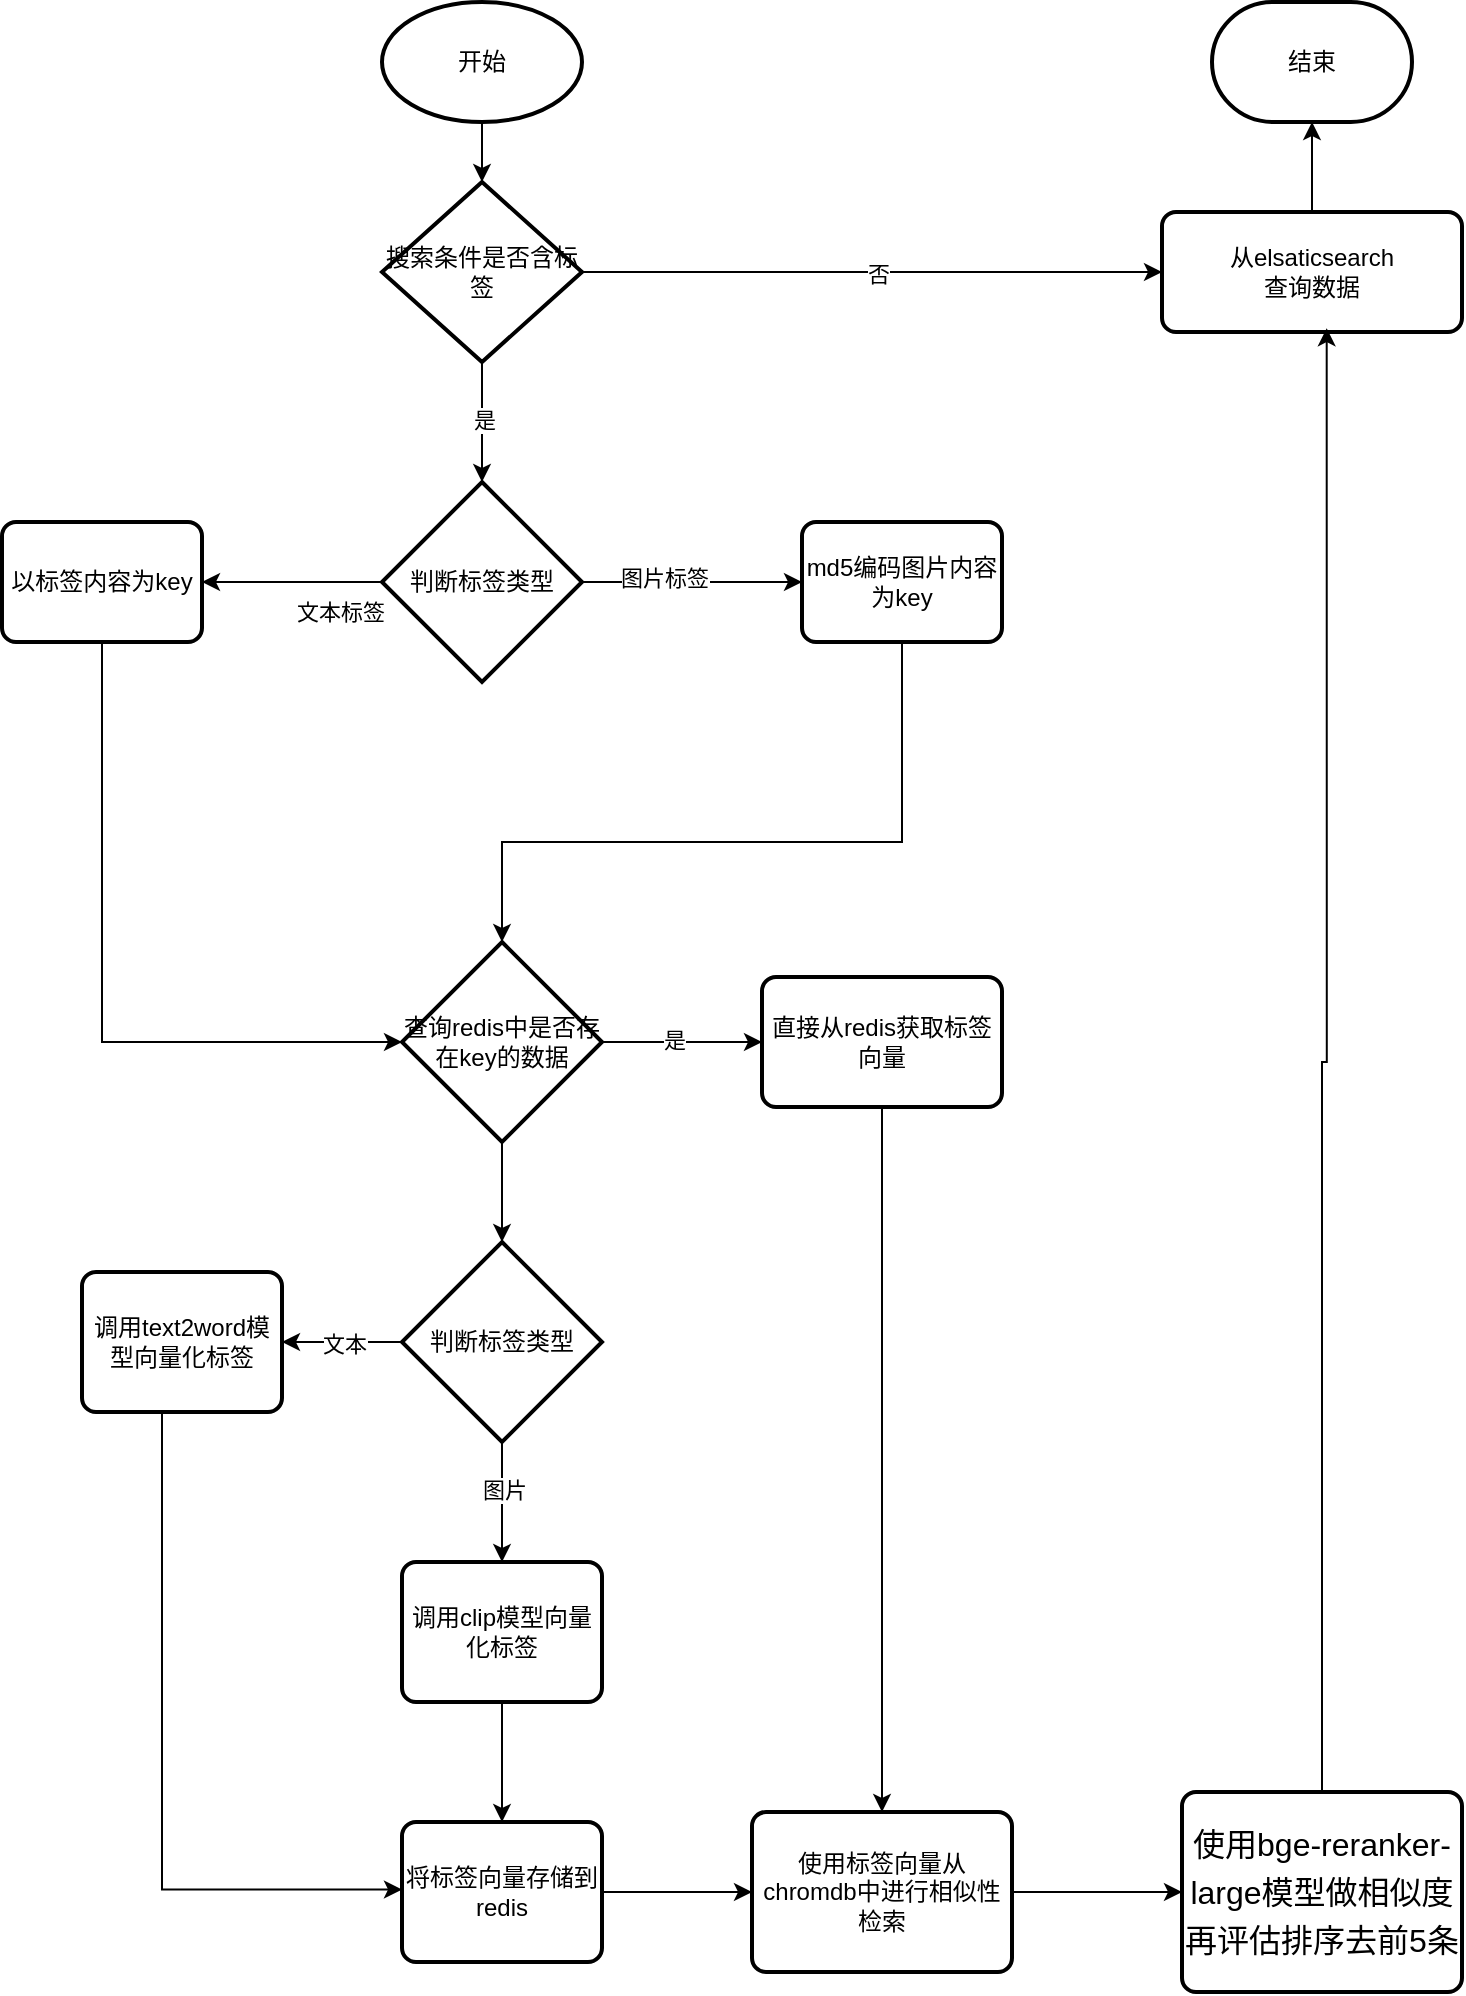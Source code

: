 <mxfile version="24.7.6">
  <diagram name="第 1 页" id="L7ALKmF4uk7rLEOrv7Fg">
    <mxGraphModel dx="1114" dy="615" grid="1" gridSize="10" guides="1" tooltips="1" connect="1" arrows="1" fold="1" page="1" pageScale="1" pageWidth="827" pageHeight="1169" math="0" shadow="0">
      <root>
        <mxCell id="0" />
        <mxCell id="1" parent="0" />
        <mxCell id="hkgGiY7dyy34-9UkWXDh-3" value="" style="edgeStyle=orthogonalEdgeStyle;rounded=0;orthogonalLoop=1;jettySize=auto;html=1;" edge="1" parent="1" source="hkgGiY7dyy34-9UkWXDh-1" target="hkgGiY7dyy34-9UkWXDh-2">
          <mxGeometry relative="1" as="geometry" />
        </mxCell>
        <mxCell id="hkgGiY7dyy34-9UkWXDh-4" value="否" style="edgeLabel;html=1;align=center;verticalAlign=middle;resizable=0;points=[];" vertex="1" connectable="0" parent="hkgGiY7dyy34-9UkWXDh-3">
          <mxGeometry x="0.019" y="-1" relative="1" as="geometry">
            <mxPoint as="offset" />
          </mxGeometry>
        </mxCell>
        <mxCell id="hkgGiY7dyy34-9UkWXDh-6" value="" style="edgeStyle=orthogonalEdgeStyle;rounded=0;orthogonalLoop=1;jettySize=auto;html=1;entryX=0.5;entryY=0;entryDx=0;entryDy=0;entryPerimeter=0;" edge="1" parent="1" source="hkgGiY7dyy34-9UkWXDh-1" target="hkgGiY7dyy34-9UkWXDh-8">
          <mxGeometry relative="1" as="geometry">
            <mxPoint x="300" y="240" as="targetPoint" />
          </mxGeometry>
        </mxCell>
        <mxCell id="hkgGiY7dyy34-9UkWXDh-7" value="是" style="edgeLabel;html=1;align=center;verticalAlign=middle;resizable=0;points=[];" vertex="1" connectable="0" parent="hkgGiY7dyy34-9UkWXDh-6">
          <mxGeometry x="-0.027" y="1" relative="1" as="geometry">
            <mxPoint as="offset" />
          </mxGeometry>
        </mxCell>
        <mxCell id="hkgGiY7dyy34-9UkWXDh-1" value="搜索条件是否含标签" style="strokeWidth=2;html=1;shape=mxgraph.flowchart.decision;whiteSpace=wrap;" vertex="1" parent="1">
          <mxGeometry x="250" y="100" width="100" height="90" as="geometry" />
        </mxCell>
        <mxCell id="hkgGiY7dyy34-9UkWXDh-51" value="" style="edgeStyle=orthogonalEdgeStyle;rounded=0;orthogonalLoop=1;jettySize=auto;html=1;" edge="1" parent="1" source="hkgGiY7dyy34-9UkWXDh-2" target="hkgGiY7dyy34-9UkWXDh-50">
          <mxGeometry relative="1" as="geometry" />
        </mxCell>
        <mxCell id="hkgGiY7dyy34-9UkWXDh-2" value="从elsaticsearch&lt;div&gt;查询数据&lt;/div&gt;" style="rounded=1;whiteSpace=wrap;html=1;absoluteArcSize=1;arcSize=14;strokeWidth=2;" vertex="1" parent="1">
          <mxGeometry x="640" y="115" width="150" height="60" as="geometry" />
        </mxCell>
        <mxCell id="hkgGiY7dyy34-9UkWXDh-10" value="" style="edgeStyle=orthogonalEdgeStyle;rounded=0;orthogonalLoop=1;jettySize=auto;html=1;" edge="1" parent="1" source="hkgGiY7dyy34-9UkWXDh-8" target="hkgGiY7dyy34-9UkWXDh-9">
          <mxGeometry relative="1" as="geometry" />
        </mxCell>
        <mxCell id="hkgGiY7dyy34-9UkWXDh-11" value="图片标签" style="edgeLabel;html=1;align=center;verticalAlign=middle;resizable=0;points=[];" vertex="1" connectable="0" parent="hkgGiY7dyy34-9UkWXDh-10">
          <mxGeometry x="-0.262" y="2" relative="1" as="geometry">
            <mxPoint as="offset" />
          </mxGeometry>
        </mxCell>
        <mxCell id="hkgGiY7dyy34-9UkWXDh-13" value="" style="edgeStyle=orthogonalEdgeStyle;rounded=0;orthogonalLoop=1;jettySize=auto;html=1;" edge="1" parent="1" source="hkgGiY7dyy34-9UkWXDh-8" target="hkgGiY7dyy34-9UkWXDh-12">
          <mxGeometry relative="1" as="geometry" />
        </mxCell>
        <mxCell id="hkgGiY7dyy34-9UkWXDh-14" value="文本标签" style="edgeLabel;html=1;align=center;verticalAlign=middle;resizable=0;points=[];" vertex="1" connectable="0" parent="hkgGiY7dyy34-9UkWXDh-13">
          <mxGeometry x="-0.627" y="4" relative="1" as="geometry">
            <mxPoint x="-4" y="11" as="offset" />
          </mxGeometry>
        </mxCell>
        <mxCell id="hkgGiY7dyy34-9UkWXDh-8" value="判断标签类型" style="strokeWidth=2;html=1;shape=mxgraph.flowchart.decision;whiteSpace=wrap;" vertex="1" parent="1">
          <mxGeometry x="250" y="250" width="100" height="100" as="geometry" />
        </mxCell>
        <mxCell id="hkgGiY7dyy34-9UkWXDh-9" value="md5编码图片内容为key" style="rounded=1;whiteSpace=wrap;html=1;absoluteArcSize=1;arcSize=14;strokeWidth=2;" vertex="1" parent="1">
          <mxGeometry x="460" y="270" width="100" height="60" as="geometry" />
        </mxCell>
        <mxCell id="hkgGiY7dyy34-9UkWXDh-18" value="" style="edgeStyle=orthogonalEdgeStyle;rounded=0;orthogonalLoop=1;jettySize=auto;html=1;" edge="1" parent="1" source="hkgGiY7dyy34-9UkWXDh-12" target="hkgGiY7dyy34-9UkWXDh-16">
          <mxGeometry relative="1" as="geometry">
            <Array as="points">
              <mxPoint x="110" y="530" />
            </Array>
          </mxGeometry>
        </mxCell>
        <mxCell id="hkgGiY7dyy34-9UkWXDh-12" value="以标签内容为key" style="rounded=1;whiteSpace=wrap;html=1;absoluteArcSize=1;arcSize=14;strokeWidth=2;" vertex="1" parent="1">
          <mxGeometry x="60" y="270" width="100" height="60" as="geometry" />
        </mxCell>
        <mxCell id="hkgGiY7dyy34-9UkWXDh-21" value="" style="edgeStyle=orthogonalEdgeStyle;rounded=0;orthogonalLoop=1;jettySize=auto;html=1;" edge="1" parent="1" source="hkgGiY7dyy34-9UkWXDh-16" target="hkgGiY7dyy34-9UkWXDh-20">
          <mxGeometry relative="1" as="geometry" />
        </mxCell>
        <mxCell id="hkgGiY7dyy34-9UkWXDh-22" value="是" style="edgeLabel;html=1;align=center;verticalAlign=middle;resizable=0;points=[];" vertex="1" connectable="0" parent="hkgGiY7dyy34-9UkWXDh-21">
          <mxGeometry x="-0.108" y="1" relative="1" as="geometry">
            <mxPoint as="offset" />
          </mxGeometry>
        </mxCell>
        <mxCell id="hkgGiY7dyy34-9UkWXDh-27" value="" style="edgeStyle=orthogonalEdgeStyle;rounded=0;orthogonalLoop=1;jettySize=auto;html=1;" edge="1" parent="1" source="hkgGiY7dyy34-9UkWXDh-16" target="hkgGiY7dyy34-9UkWXDh-26">
          <mxGeometry relative="1" as="geometry" />
        </mxCell>
        <mxCell id="hkgGiY7dyy34-9UkWXDh-16" value="查询redis中是否存在key的数据" style="strokeWidth=2;html=1;shape=mxgraph.flowchart.decision;whiteSpace=wrap;" vertex="1" parent="1">
          <mxGeometry x="260" y="480" width="100" height="100" as="geometry" />
        </mxCell>
        <mxCell id="hkgGiY7dyy34-9UkWXDh-19" style="edgeStyle=orthogonalEdgeStyle;rounded=0;orthogonalLoop=1;jettySize=auto;html=1;entryX=0.5;entryY=0;entryDx=0;entryDy=0;entryPerimeter=0;" edge="1" parent="1" source="hkgGiY7dyy34-9UkWXDh-9" target="hkgGiY7dyy34-9UkWXDh-16">
          <mxGeometry relative="1" as="geometry">
            <mxPoint x="310" y="470" as="targetPoint" />
            <Array as="points">
              <mxPoint x="510" y="430" />
              <mxPoint x="310" y="430" />
            </Array>
          </mxGeometry>
        </mxCell>
        <mxCell id="hkgGiY7dyy34-9UkWXDh-43" style="edgeStyle=orthogonalEdgeStyle;rounded=0;orthogonalLoop=1;jettySize=auto;html=1;entryX=0.5;entryY=0;entryDx=0;entryDy=0;" edge="1" parent="1" source="hkgGiY7dyy34-9UkWXDh-20" target="hkgGiY7dyy34-9UkWXDh-40">
          <mxGeometry relative="1" as="geometry" />
        </mxCell>
        <mxCell id="hkgGiY7dyy34-9UkWXDh-20" value="直接从redis获取标签向量" style="rounded=1;whiteSpace=wrap;html=1;absoluteArcSize=1;arcSize=14;strokeWidth=2;" vertex="1" parent="1">
          <mxGeometry x="440" y="497.5" width="120" height="65" as="geometry" />
        </mxCell>
        <mxCell id="hkgGiY7dyy34-9UkWXDh-29" value="" style="edgeStyle=orthogonalEdgeStyle;rounded=0;orthogonalLoop=1;jettySize=auto;html=1;" edge="1" parent="1" source="hkgGiY7dyy34-9UkWXDh-26" target="hkgGiY7dyy34-9UkWXDh-28">
          <mxGeometry relative="1" as="geometry" />
        </mxCell>
        <mxCell id="hkgGiY7dyy34-9UkWXDh-32" value="文本" style="edgeLabel;html=1;align=center;verticalAlign=middle;resizable=0;points=[];" vertex="1" connectable="0" parent="hkgGiY7dyy34-9UkWXDh-29">
          <mxGeometry x="-0.022" y="1" relative="1" as="geometry">
            <mxPoint as="offset" />
          </mxGeometry>
        </mxCell>
        <mxCell id="hkgGiY7dyy34-9UkWXDh-31" value="" style="edgeStyle=orthogonalEdgeStyle;rounded=0;orthogonalLoop=1;jettySize=auto;html=1;" edge="1" parent="1" source="hkgGiY7dyy34-9UkWXDh-26" target="hkgGiY7dyy34-9UkWXDh-30">
          <mxGeometry relative="1" as="geometry" />
        </mxCell>
        <mxCell id="hkgGiY7dyy34-9UkWXDh-33" value="图片" style="edgeLabel;html=1;align=center;verticalAlign=middle;resizable=0;points=[];" vertex="1" connectable="0" parent="hkgGiY7dyy34-9UkWXDh-31">
          <mxGeometry x="-0.222" y="1" relative="1" as="geometry">
            <mxPoint as="offset" />
          </mxGeometry>
        </mxCell>
        <mxCell id="hkgGiY7dyy34-9UkWXDh-26" value="判断标签类型" style="strokeWidth=2;html=1;shape=mxgraph.flowchart.decision;whiteSpace=wrap;" vertex="1" parent="1">
          <mxGeometry x="260" y="630" width="100" height="100" as="geometry" />
        </mxCell>
        <mxCell id="hkgGiY7dyy34-9UkWXDh-39" style="edgeStyle=orthogonalEdgeStyle;rounded=0;orthogonalLoop=1;jettySize=auto;html=1;entryX=0;entryY=0.75;entryDx=0;entryDy=0;exitX=0.5;exitY=1;exitDx=0;exitDy=0;" edge="1" parent="1" source="hkgGiY7dyy34-9UkWXDh-28">
          <mxGeometry relative="1" as="geometry">
            <mxPoint x="140" y="696.25" as="sourcePoint" />
            <mxPoint x="260" y="953.75" as="targetPoint" />
            <Array as="points">
              <mxPoint x="140" y="715" />
              <mxPoint x="140" y="954" />
            </Array>
          </mxGeometry>
        </mxCell>
        <mxCell id="hkgGiY7dyy34-9UkWXDh-28" value="调用text2word模型向量化标签" style="rounded=1;whiteSpace=wrap;html=1;absoluteArcSize=1;arcSize=14;strokeWidth=2;" vertex="1" parent="1">
          <mxGeometry x="100" y="645" width="100" height="70" as="geometry" />
        </mxCell>
        <mxCell id="hkgGiY7dyy34-9UkWXDh-38" value="" style="edgeStyle=orthogonalEdgeStyle;rounded=0;orthogonalLoop=1;jettySize=auto;html=1;" edge="1" parent="1" source="hkgGiY7dyy34-9UkWXDh-30" target="hkgGiY7dyy34-9UkWXDh-34">
          <mxGeometry relative="1" as="geometry" />
        </mxCell>
        <mxCell id="hkgGiY7dyy34-9UkWXDh-30" value="调用clip模型向量化标签" style="rounded=1;whiteSpace=wrap;html=1;absoluteArcSize=1;arcSize=14;strokeWidth=2;" vertex="1" parent="1">
          <mxGeometry x="260" y="790" width="100" height="70" as="geometry" />
        </mxCell>
        <mxCell id="hkgGiY7dyy34-9UkWXDh-41" value="" style="edgeStyle=orthogonalEdgeStyle;rounded=0;orthogonalLoop=1;jettySize=auto;html=1;" edge="1" parent="1" source="hkgGiY7dyy34-9UkWXDh-34" target="hkgGiY7dyy34-9UkWXDh-40">
          <mxGeometry relative="1" as="geometry" />
        </mxCell>
        <mxCell id="hkgGiY7dyy34-9UkWXDh-34" value="将标签向量存储到redis" style="rounded=1;whiteSpace=wrap;html=1;absoluteArcSize=1;arcSize=14;strokeWidth=2;" vertex="1" parent="1">
          <mxGeometry x="260" y="920" width="100" height="70" as="geometry" />
        </mxCell>
        <mxCell id="hkgGiY7dyy34-9UkWXDh-45" value="" style="edgeStyle=orthogonalEdgeStyle;rounded=0;orthogonalLoop=1;jettySize=auto;html=1;" edge="1" parent="1" source="hkgGiY7dyy34-9UkWXDh-40" target="hkgGiY7dyy34-9UkWXDh-44">
          <mxGeometry relative="1" as="geometry" />
        </mxCell>
        <mxCell id="hkgGiY7dyy34-9UkWXDh-40" value="使用标签向量从chromdb中进行相似性检索" style="rounded=1;whiteSpace=wrap;html=1;absoluteArcSize=1;arcSize=14;strokeWidth=2;" vertex="1" parent="1">
          <mxGeometry x="435" y="915" width="130" height="80" as="geometry" />
        </mxCell>
        <mxCell id="hkgGiY7dyy34-9UkWXDh-44" value="&lt;span style=&quot;font-size: 12pt; line-height: 150%;&quot; lang=&quot;EN-US&quot;&gt;使用bge-reranker-large模型做相似度再评估排序去前5条&lt;/span&gt;" style="rounded=1;whiteSpace=wrap;html=1;absoluteArcSize=1;arcSize=14;strokeWidth=2;" vertex="1" parent="1">
          <mxGeometry x="650" y="905" width="140" height="100" as="geometry" />
        </mxCell>
        <mxCell id="hkgGiY7dyy34-9UkWXDh-46" style="edgeStyle=orthogonalEdgeStyle;rounded=0;orthogonalLoop=1;jettySize=auto;html=1;entryX=0.549;entryY=0.968;entryDx=0;entryDy=0;entryPerimeter=0;" edge="1" parent="1" source="hkgGiY7dyy34-9UkWXDh-44" target="hkgGiY7dyy34-9UkWXDh-2">
          <mxGeometry relative="1" as="geometry" />
        </mxCell>
        <mxCell id="hkgGiY7dyy34-9UkWXDh-49" value="" style="edgeStyle=orthogonalEdgeStyle;rounded=0;orthogonalLoop=1;jettySize=auto;html=1;" edge="1" parent="1" source="hkgGiY7dyy34-9UkWXDh-48" target="hkgGiY7dyy34-9UkWXDh-1">
          <mxGeometry relative="1" as="geometry" />
        </mxCell>
        <mxCell id="hkgGiY7dyy34-9UkWXDh-48" value="开始" style="strokeWidth=2;html=1;shape=mxgraph.flowchart.start_1;whiteSpace=wrap;" vertex="1" parent="1">
          <mxGeometry x="250" y="10" width="100" height="60" as="geometry" />
        </mxCell>
        <mxCell id="hkgGiY7dyy34-9UkWXDh-50" value="结束" style="strokeWidth=2;html=1;shape=mxgraph.flowchart.terminator;whiteSpace=wrap;" vertex="1" parent="1">
          <mxGeometry x="665" y="10" width="100" height="60" as="geometry" />
        </mxCell>
      </root>
    </mxGraphModel>
  </diagram>
</mxfile>
